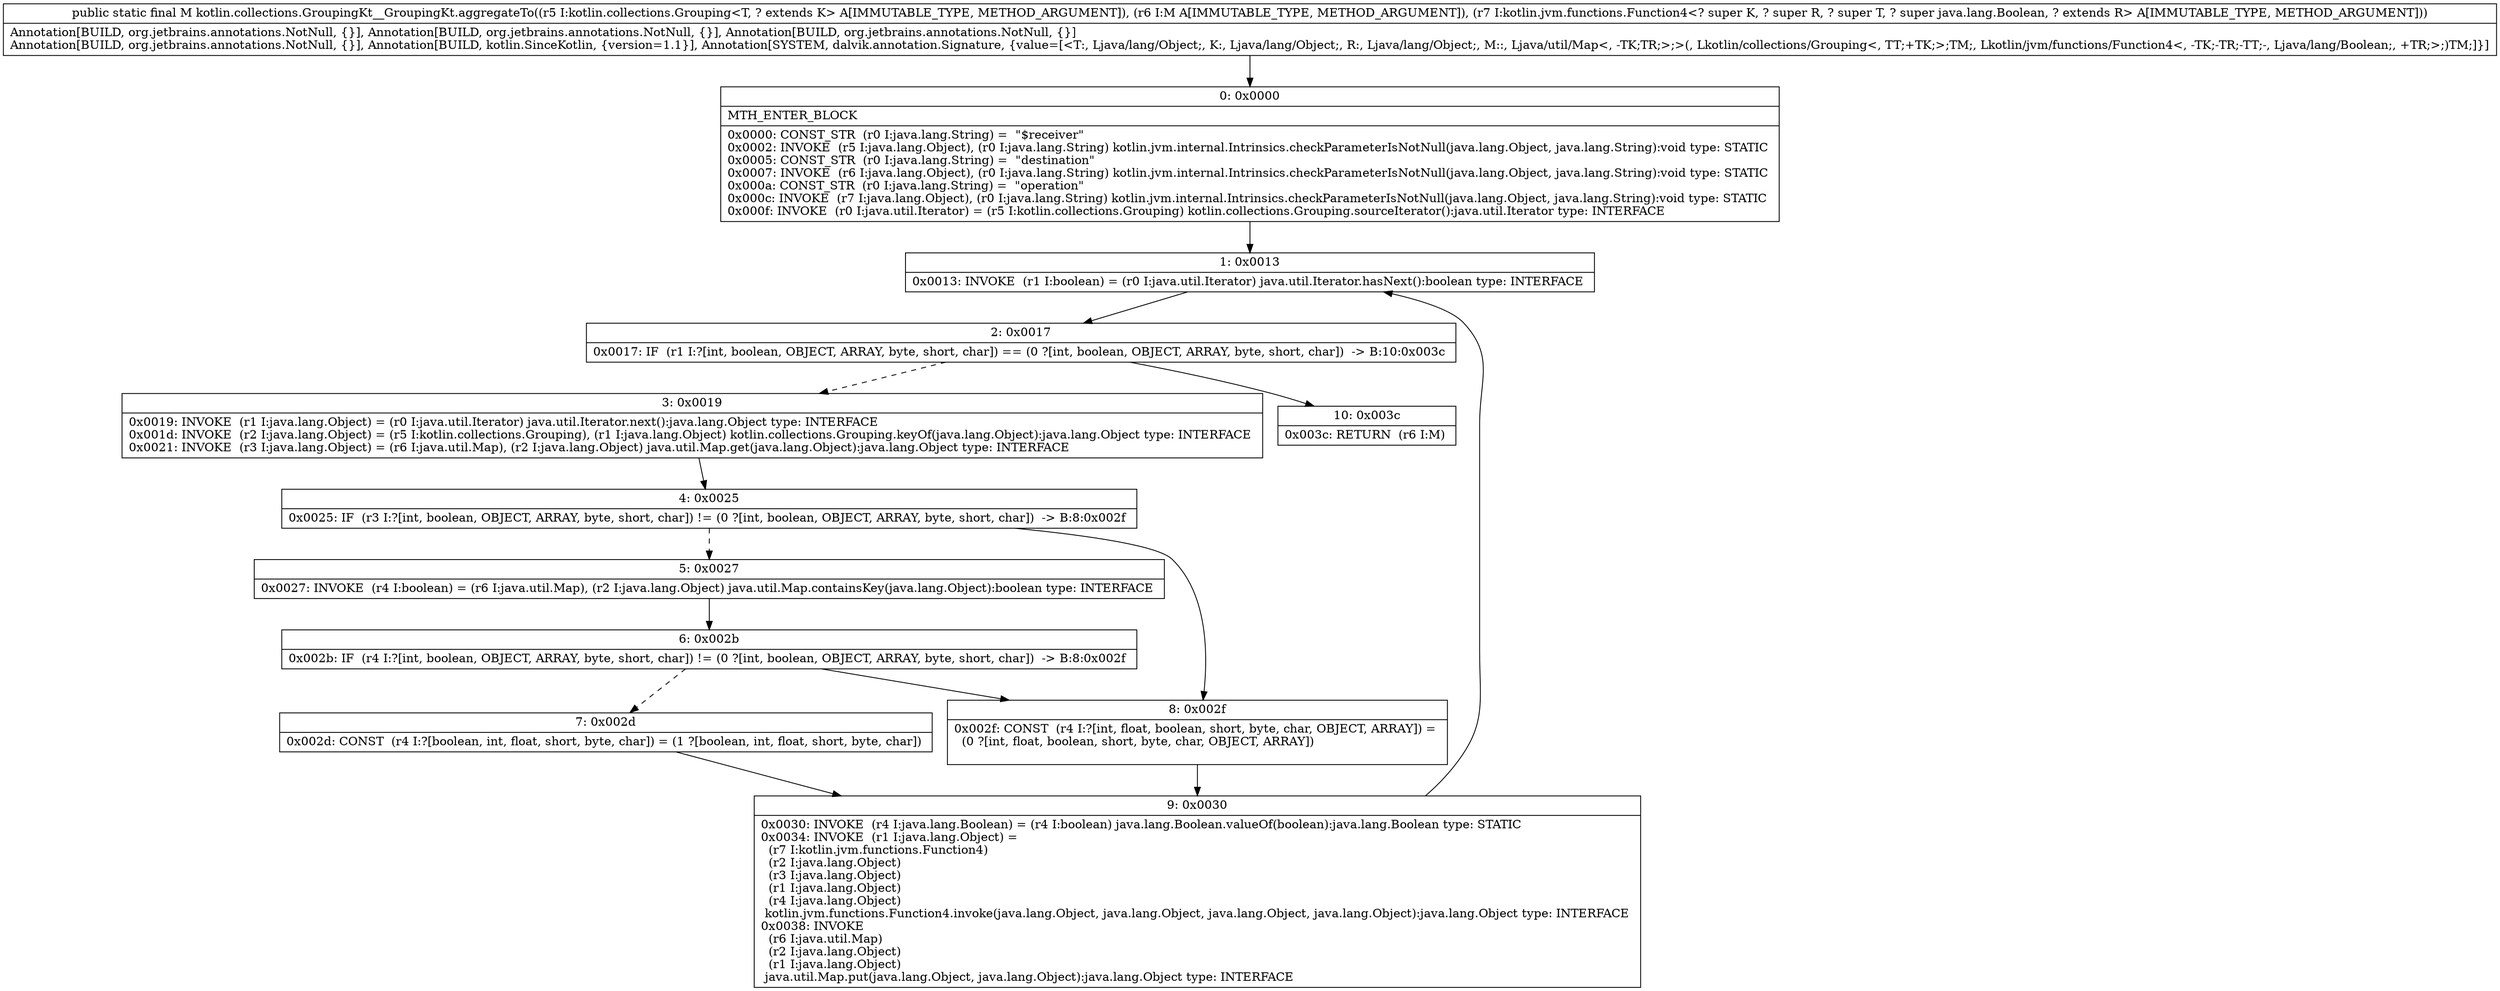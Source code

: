 digraph "CFG forkotlin.collections.GroupingKt__GroupingKt.aggregateTo(Lkotlin\/collections\/Grouping;Ljava\/util\/Map;Lkotlin\/jvm\/functions\/Function4;)Ljava\/util\/Map;" {
Node_0 [shape=record,label="{0\:\ 0x0000|MTH_ENTER_BLOCK\l|0x0000: CONST_STR  (r0 I:java.lang.String) =  \"$receiver\" \l0x0002: INVOKE  (r5 I:java.lang.Object), (r0 I:java.lang.String) kotlin.jvm.internal.Intrinsics.checkParameterIsNotNull(java.lang.Object, java.lang.String):void type: STATIC \l0x0005: CONST_STR  (r0 I:java.lang.String) =  \"destination\" \l0x0007: INVOKE  (r6 I:java.lang.Object), (r0 I:java.lang.String) kotlin.jvm.internal.Intrinsics.checkParameterIsNotNull(java.lang.Object, java.lang.String):void type: STATIC \l0x000a: CONST_STR  (r0 I:java.lang.String) =  \"operation\" \l0x000c: INVOKE  (r7 I:java.lang.Object), (r0 I:java.lang.String) kotlin.jvm.internal.Intrinsics.checkParameterIsNotNull(java.lang.Object, java.lang.String):void type: STATIC \l0x000f: INVOKE  (r0 I:java.util.Iterator) = (r5 I:kotlin.collections.Grouping) kotlin.collections.Grouping.sourceIterator():java.util.Iterator type: INTERFACE \l}"];
Node_1 [shape=record,label="{1\:\ 0x0013|0x0013: INVOKE  (r1 I:boolean) = (r0 I:java.util.Iterator) java.util.Iterator.hasNext():boolean type: INTERFACE \l}"];
Node_2 [shape=record,label="{2\:\ 0x0017|0x0017: IF  (r1 I:?[int, boolean, OBJECT, ARRAY, byte, short, char]) == (0 ?[int, boolean, OBJECT, ARRAY, byte, short, char])  \-\> B:10:0x003c \l}"];
Node_3 [shape=record,label="{3\:\ 0x0019|0x0019: INVOKE  (r1 I:java.lang.Object) = (r0 I:java.util.Iterator) java.util.Iterator.next():java.lang.Object type: INTERFACE \l0x001d: INVOKE  (r2 I:java.lang.Object) = (r5 I:kotlin.collections.Grouping), (r1 I:java.lang.Object) kotlin.collections.Grouping.keyOf(java.lang.Object):java.lang.Object type: INTERFACE \l0x0021: INVOKE  (r3 I:java.lang.Object) = (r6 I:java.util.Map), (r2 I:java.lang.Object) java.util.Map.get(java.lang.Object):java.lang.Object type: INTERFACE \l}"];
Node_4 [shape=record,label="{4\:\ 0x0025|0x0025: IF  (r3 I:?[int, boolean, OBJECT, ARRAY, byte, short, char]) != (0 ?[int, boolean, OBJECT, ARRAY, byte, short, char])  \-\> B:8:0x002f \l}"];
Node_5 [shape=record,label="{5\:\ 0x0027|0x0027: INVOKE  (r4 I:boolean) = (r6 I:java.util.Map), (r2 I:java.lang.Object) java.util.Map.containsKey(java.lang.Object):boolean type: INTERFACE \l}"];
Node_6 [shape=record,label="{6\:\ 0x002b|0x002b: IF  (r4 I:?[int, boolean, OBJECT, ARRAY, byte, short, char]) != (0 ?[int, boolean, OBJECT, ARRAY, byte, short, char])  \-\> B:8:0x002f \l}"];
Node_7 [shape=record,label="{7\:\ 0x002d|0x002d: CONST  (r4 I:?[boolean, int, float, short, byte, char]) = (1 ?[boolean, int, float, short, byte, char]) \l}"];
Node_8 [shape=record,label="{8\:\ 0x002f|0x002f: CONST  (r4 I:?[int, float, boolean, short, byte, char, OBJECT, ARRAY]) = \l  (0 ?[int, float, boolean, short, byte, char, OBJECT, ARRAY])\l \l}"];
Node_9 [shape=record,label="{9\:\ 0x0030|0x0030: INVOKE  (r4 I:java.lang.Boolean) = (r4 I:boolean) java.lang.Boolean.valueOf(boolean):java.lang.Boolean type: STATIC \l0x0034: INVOKE  (r1 I:java.lang.Object) = \l  (r7 I:kotlin.jvm.functions.Function4)\l  (r2 I:java.lang.Object)\l  (r3 I:java.lang.Object)\l  (r1 I:java.lang.Object)\l  (r4 I:java.lang.Object)\l kotlin.jvm.functions.Function4.invoke(java.lang.Object, java.lang.Object, java.lang.Object, java.lang.Object):java.lang.Object type: INTERFACE \l0x0038: INVOKE  \l  (r6 I:java.util.Map)\l  (r2 I:java.lang.Object)\l  (r1 I:java.lang.Object)\l java.util.Map.put(java.lang.Object, java.lang.Object):java.lang.Object type: INTERFACE \l}"];
Node_10 [shape=record,label="{10\:\ 0x003c|0x003c: RETURN  (r6 I:M) \l}"];
MethodNode[shape=record,label="{public static final M kotlin.collections.GroupingKt__GroupingKt.aggregateTo((r5 I:kotlin.collections.Grouping\<T, ? extends K\> A[IMMUTABLE_TYPE, METHOD_ARGUMENT]), (r6 I:M A[IMMUTABLE_TYPE, METHOD_ARGUMENT]), (r7 I:kotlin.jvm.functions.Function4\<? super K, ? super R, ? super T, ? super java.lang.Boolean, ? extends R\> A[IMMUTABLE_TYPE, METHOD_ARGUMENT]))  | Annotation[BUILD, org.jetbrains.annotations.NotNull, \{\}], Annotation[BUILD, org.jetbrains.annotations.NotNull, \{\}], Annotation[BUILD, org.jetbrains.annotations.NotNull, \{\}]\lAnnotation[BUILD, org.jetbrains.annotations.NotNull, \{\}], Annotation[BUILD, kotlin.SinceKotlin, \{version=1.1\}], Annotation[SYSTEM, dalvik.annotation.Signature, \{value=[\<T:, Ljava\/lang\/Object;, K:, Ljava\/lang\/Object;, R:, Ljava\/lang\/Object;, M::, Ljava\/util\/Map\<, \-TK;TR;\>;\>(, Lkotlin\/collections\/Grouping\<, TT;+TK;\>;TM;, Lkotlin\/jvm\/functions\/Function4\<, \-TK;\-TR;\-TT;\-, Ljava\/lang\/Boolean;, +TR;\>;)TM;]\}]\l}"];
MethodNode -> Node_0;
Node_0 -> Node_1;
Node_1 -> Node_2;
Node_2 -> Node_3[style=dashed];
Node_2 -> Node_10;
Node_3 -> Node_4;
Node_4 -> Node_5[style=dashed];
Node_4 -> Node_8;
Node_5 -> Node_6;
Node_6 -> Node_7[style=dashed];
Node_6 -> Node_8;
Node_7 -> Node_9;
Node_8 -> Node_9;
Node_9 -> Node_1;
}

